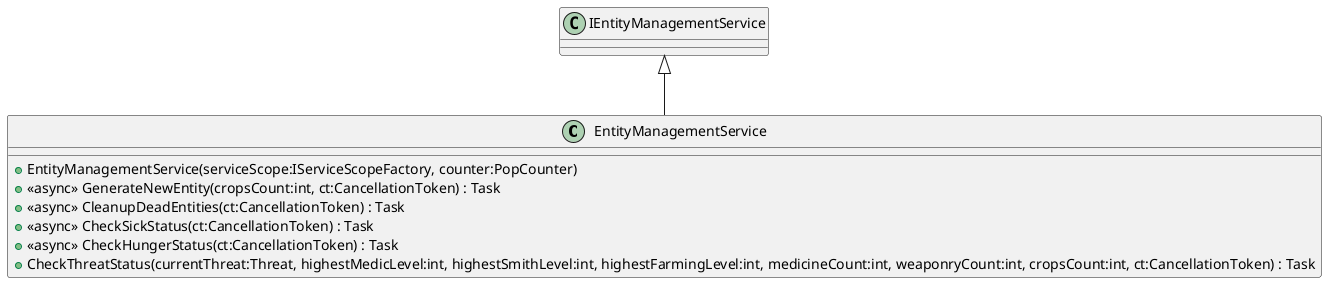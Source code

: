 @startuml
class EntityManagementService {
    + EntityManagementService(serviceScope:IServiceScopeFactory, counter:PopCounter)
    + <<async>> GenerateNewEntity(cropsCount:int, ct:CancellationToken) : Task
    + <<async>> CleanupDeadEntities(ct:CancellationToken) : Task
    + <<async>> CheckSickStatus(ct:CancellationToken) : Task
    + <<async>> CheckHungerStatus(ct:CancellationToken) : Task
    + CheckThreatStatus(currentThreat:Threat, highestMedicLevel:int, highestSmithLevel:int, highestFarmingLevel:int, medicineCount:int, weaponryCount:int, cropsCount:int, ct:CancellationToken) : Task
}
IEntityManagementService <|-- EntityManagementService
@enduml
